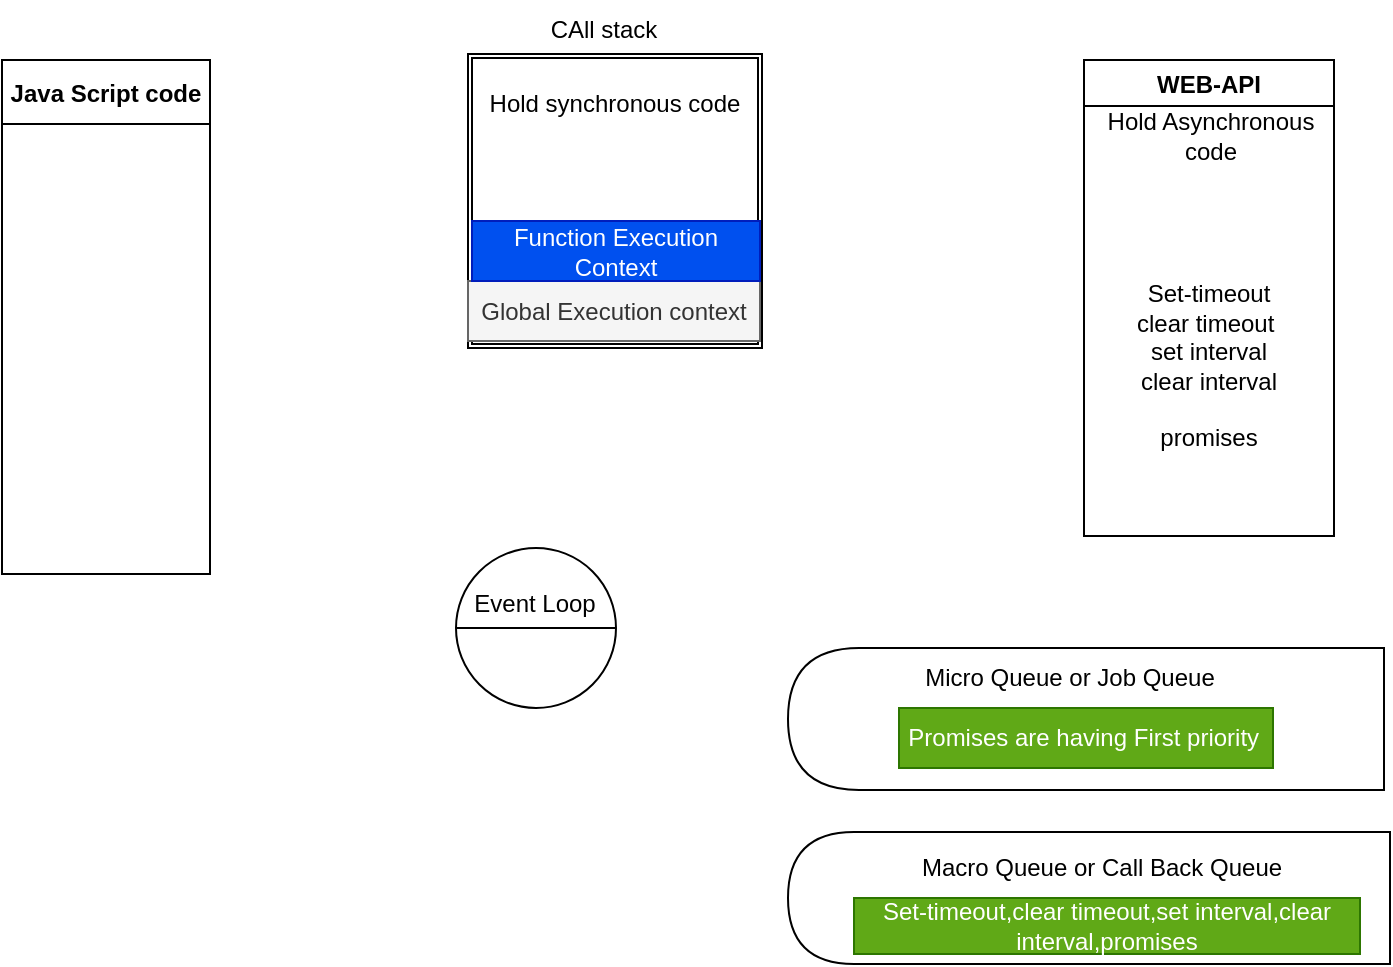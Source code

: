 <mxfile>
    <diagram id="3-AD2jTmMEOFG4PVyVC_" name="Page-1">
        <mxGraphModel dx="746" dy="1542" grid="0" gridSize="10" guides="1" tooltips="1" connect="1" arrows="1" fold="1" page="1" pageScale="1" pageWidth="850" pageHeight="1100" math="0" shadow="0">
            <root>
                <mxCell id="0"/>
                <mxCell id="1" parent="0"/>
                <mxCell id="2" value="Java Script code" style="swimlane;startSize=32;" vertex="1" parent="1">
                    <mxGeometry x="15" y="-1065" width="104" height="257" as="geometry">
                        <mxRectangle x="15" y="-1068" width="91" height="265" as="alternateBounds"/>
                    </mxGeometry>
                </mxCell>
                <mxCell id="4" value="" style="shape=ext;double=1;whiteSpace=wrap;html=1;aspect=fixed;rotation=90;" vertex="1" parent="1">
                    <mxGeometry x="248" y="-1068" width="147" height="147" as="geometry"/>
                </mxCell>
                <mxCell id="5" value="CAll stack" style="text;strokeColor=none;align=center;fillColor=none;html=1;verticalAlign=middle;whiteSpace=wrap;rounded=0;" vertex="1" parent="1">
                    <mxGeometry x="286" y="-1095" width="60" height="30" as="geometry"/>
                </mxCell>
                <mxCell id="6" value="Global Execution context" style="text;align=center;html=1;verticalAlign=middle;whiteSpace=wrap;rounded=0;fillColor=#f5f5f5;fontColor=#333333;strokeColor=#666666;" vertex="1" parent="1">
                    <mxGeometry x="248" y="-954.5" width="146" height="30" as="geometry"/>
                </mxCell>
                <mxCell id="8" value="WEB-API" style="swimlane;strokeColor=default;" vertex="1" parent="1">
                    <mxGeometry x="556" y="-1065" width="125" height="238" as="geometry"/>
                </mxCell>
                <mxCell id="11" value="Hold Asynchronous code" style="text;strokeColor=none;align=center;fillColor=none;html=1;verticalAlign=middle;whiteSpace=wrap;rounded=0;" vertex="1" parent="8">
                    <mxGeometry x="2" y="25" width="123" height="26" as="geometry"/>
                </mxCell>
                <mxCell id="14" value="Set-timeout&lt;br&gt;clear timeout&amp;nbsp;&lt;br&gt;set interval&lt;br&gt;clear interval&lt;br&gt;&lt;br&gt;promises" style="text;strokeColor=none;align=center;fillColor=none;html=1;verticalAlign=middle;whiteSpace=wrap;rounded=0;" vertex="1" parent="8">
                    <mxGeometry x="7" y="100" width="111" height="105" as="geometry"/>
                </mxCell>
                <mxCell id="10" value="Hold synchronous code" style="text;strokeColor=none;align=center;fillColor=none;html=1;verticalAlign=middle;whiteSpace=wrap;rounded=0;" vertex="1" parent="1">
                    <mxGeometry x="255.5" y="-1058" width="131" height="30" as="geometry"/>
                </mxCell>
                <mxCell id="12" value="Function Execution Context" style="text;strokeColor=#001DBC;align=center;fillColor=#0050ef;html=1;verticalAlign=middle;whiteSpace=wrap;rounded=0;fontColor=#ffffff;" vertex="1" parent="1">
                    <mxGeometry x="250" y="-984.5" width="144" height="30" as="geometry"/>
                </mxCell>
                <mxCell id="15" value="" style="shape=delay;whiteSpace=wrap;html=1;strokeColor=default;rotation=-180;" vertex="1" parent="1">
                    <mxGeometry x="408" y="-771" width="298" height="71" as="geometry"/>
                </mxCell>
                <mxCell id="16" value="" style="shape=delay;whiteSpace=wrap;html=1;strokeColor=default;rotation=-180;" vertex="1" parent="1">
                    <mxGeometry x="408" y="-679" width="301" height="66" as="geometry"/>
                </mxCell>
                <mxCell id="17" value="Micro Queue or Job Queue" style="text;strokeColor=none;align=center;fillColor=none;html=1;verticalAlign=middle;whiteSpace=wrap;rounded=0;" vertex="1" parent="1">
                    <mxGeometry x="469" y="-771" width="160" height="30" as="geometry"/>
                </mxCell>
                <mxCell id="18" value="Macro Queue or Call Back Queue" style="text;strokeColor=none;align=center;fillColor=none;html=1;verticalAlign=middle;whiteSpace=wrap;rounded=0;" vertex="1" parent="1">
                    <mxGeometry x="469" y="-676" width="192" height="30" as="geometry"/>
                </mxCell>
                <mxCell id="19" value="Promises are having First priority&amp;nbsp;" style="text;strokeColor=#2D7600;align=center;fillColor=#60a917;html=1;verticalAlign=middle;whiteSpace=wrap;rounded=0;fontColor=#ffffff;" vertex="1" parent="1">
                    <mxGeometry x="463.5" y="-741" width="187" height="30" as="geometry"/>
                </mxCell>
                <mxCell id="20" value="Set-timeout,clear timeout,set interval,clear interval,promises" style="text;strokeColor=#2D7600;align=center;fillColor=#60a917;html=1;verticalAlign=middle;whiteSpace=wrap;rounded=0;fontColor=#ffffff;" vertex="1" parent="1">
                    <mxGeometry x="441" y="-646" width="253" height="28" as="geometry"/>
                </mxCell>
                <mxCell id="21" value="" style="shape=lineEllipse;line=vertical;perimeter=ellipsePerimeter;whiteSpace=wrap;html=1;backgroundOutline=1;strokeColor=default;rotation=-90;" vertex="1" parent="1">
                    <mxGeometry x="242" y="-821" width="80" height="80" as="geometry"/>
                </mxCell>
                <mxCell id="22" value="Event Loop" style="text;strokeColor=none;align=center;fillColor=none;html=1;verticalAlign=middle;whiteSpace=wrap;rounded=0;" vertex="1" parent="1">
                    <mxGeometry x="241" y="-808" width="81" height="30" as="geometry"/>
                </mxCell>
            </root>
        </mxGraphModel>
    </diagram>
</mxfile>